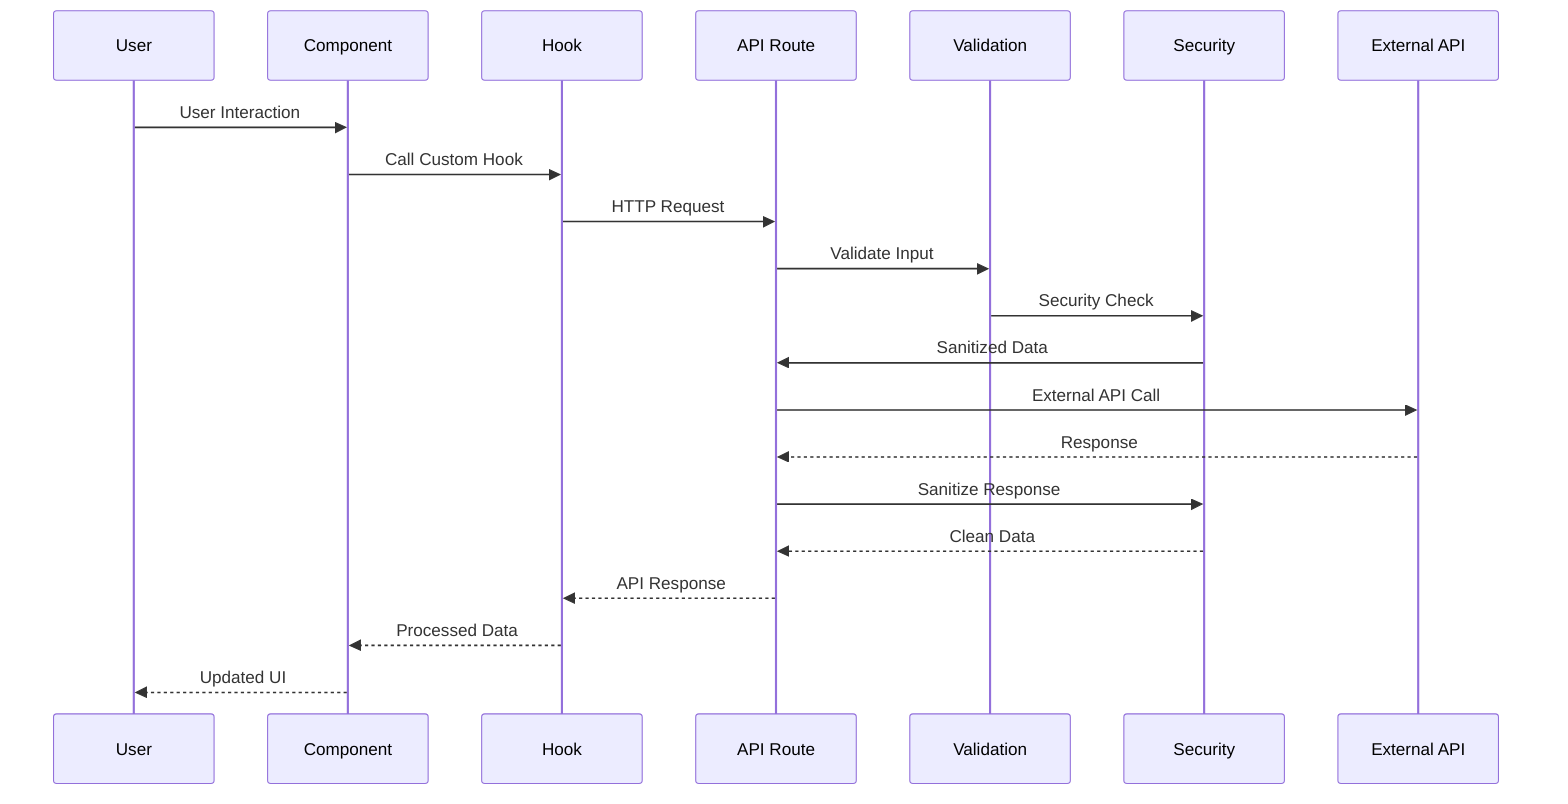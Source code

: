sequenceDiagram
    participant U as User
    participant C as Component
    participant H as Hook
    participant API as API Route
    participant V as Validation
    participant S as Security
    participant EXT as External API

    U->>C: User Interaction
    C->>H: Call Custom Hook
    H->>API: HTTP Request
    API->>V: Validate Input
    V->>S: Security Check
    S->>API: Sanitized Data
    API->>EXT: External API Call
    EXT-->>API: Response
    API->>S: Sanitize Response
    S-->>API: Clean Data
    API-->>H: API Response
    H-->>C: Processed Data
    C-->>U: Updated UI
